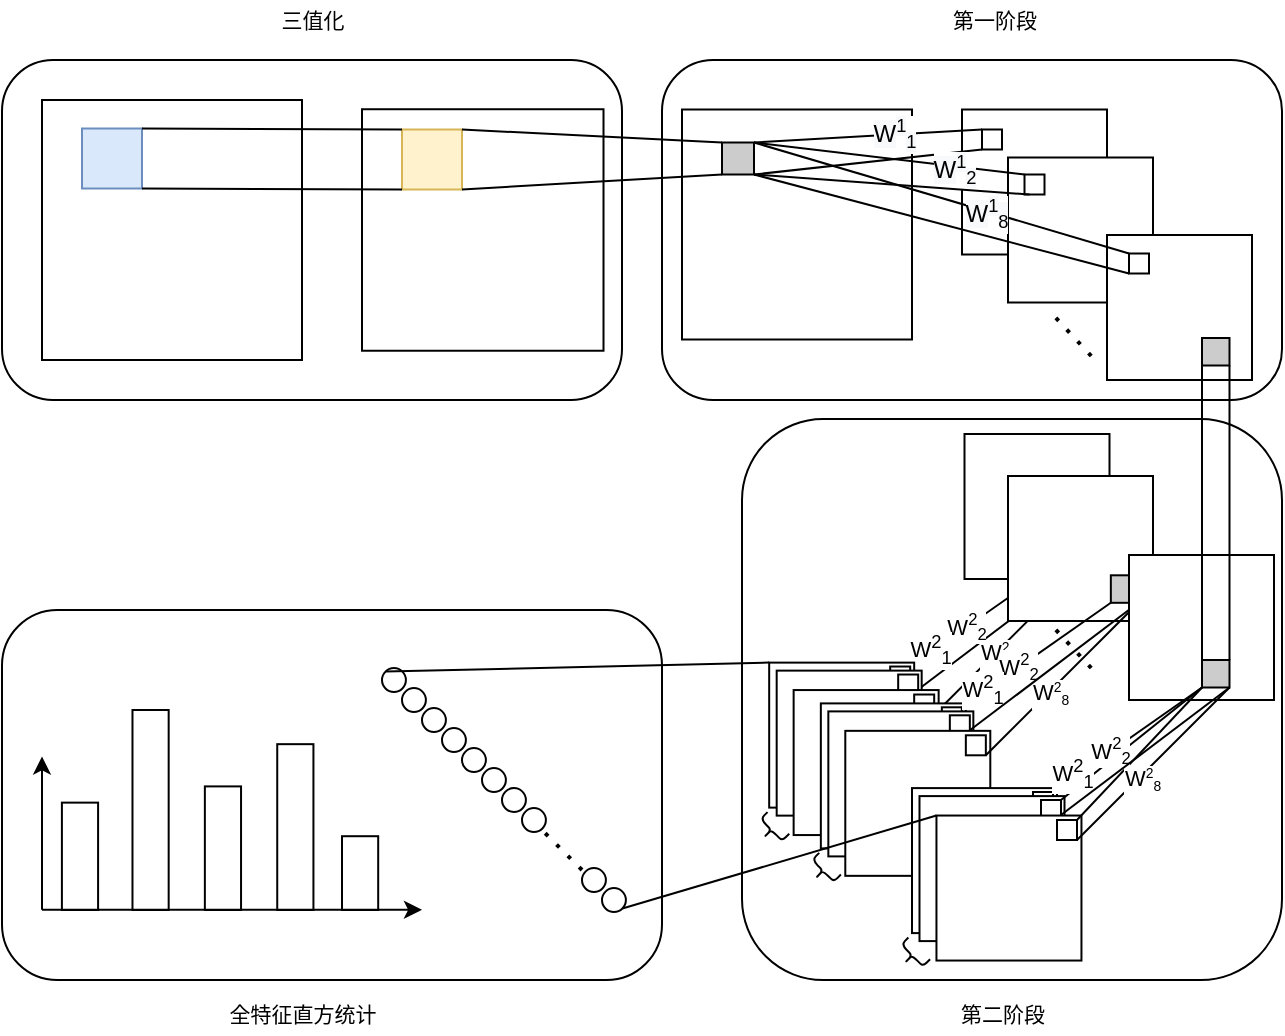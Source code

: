 <mxfile version="14.4.3" type="github">
  <diagram id="DhOB0_4Vei3-ugiGoxcK" name="第 1 页">
    <mxGraphModel dx="2207" dy="548" grid="1" gridSize="10" guides="1" tooltips="1" connect="1" arrows="1" fold="1" page="1" pageScale="1" pageWidth="1169" pageHeight="827" math="0" shadow="0">
      <root>
        <mxCell id="0" />
        <mxCell id="1" parent="0" />
        <mxCell id="cQLUrG2B6Ire7KLlbWOE-560" value="" style="endArrow=none;html=1;exitX=1;exitY=1;exitDx=0;exitDy=0;entryX=1;entryY=1;entryDx=0;entryDy=0;" edge="1" parent="1" source="cQLUrG2B6Ire7KLlbWOE-554" target="cQLUrG2B6Ire7KLlbWOE-559">
          <mxGeometry width="50" height="50" relative="1" as="geometry">
            <mxPoint x="68.59" y="483.76" as="sourcePoint" />
            <mxPoint x="118.59" y="433.76" as="targetPoint" />
          </mxGeometry>
        </mxCell>
        <mxCell id="cQLUrG2B6Ire7KLlbWOE-561" value="W&lt;span style=&quot;font-size: 8.333px&quot;&gt;&lt;sup&gt;2&lt;/sup&gt;&lt;sub&gt;8&lt;/sub&gt;&lt;/span&gt;" style="edgeLabel;html=1;align=center;verticalAlign=middle;resizable=0;points=[];" vertex="1" connectable="0" parent="cQLUrG2B6Ire7KLlbWOE-560">
          <mxGeometry x="0.182" y="1" relative="1" as="geometry">
            <mxPoint as="offset" />
          </mxGeometry>
        </mxCell>
        <mxCell id="cQLUrG2B6Ire7KLlbWOE-565" value="" style="endArrow=none;html=1;entryX=1;entryY=0.75;entryDx=0;entryDy=0;exitX=1;exitY=1;exitDx=0;exitDy=0;" edge="1" parent="1" source="cQLUrG2B6Ire7KLlbWOE-554" target="cQLUrG2B6Ire7KLlbWOE-557">
          <mxGeometry width="50" height="50" relative="1" as="geometry">
            <mxPoint x="308.59" y="447.26" as="sourcePoint" />
            <mxPoint x="246.09" y="527.26" as="targetPoint" />
          </mxGeometry>
        </mxCell>
        <mxCell id="cQLUrG2B6Ire7KLlbWOE-562" value="" style="endArrow=none;html=1;entryX=1;entryY=0;entryDx=0;entryDy=0;exitX=0;exitY=1;exitDx=0;exitDy=0;" edge="1" parent="1" source="cQLUrG2B6Ire7KLlbWOE-554" target="cQLUrG2B6Ire7KLlbWOE-553">
          <mxGeometry width="50" height="50" relative="1" as="geometry">
            <mxPoint x="308.59" y="451.01" as="sourcePoint" />
            <mxPoint x="238.09" y="507.26" as="targetPoint" />
          </mxGeometry>
        </mxCell>
        <mxCell id="cQLUrG2B6Ire7KLlbWOE-563" value="W&lt;font size=&quot;1&quot;&gt;&lt;sup&gt;2&lt;/sup&gt;&lt;sub&gt;2&lt;/sub&gt;&lt;/font&gt;" style="edgeLabel;html=1;align=center;verticalAlign=middle;resizable=0;points=[];" vertex="1" connectable="0" parent="cQLUrG2B6Ire7KLlbWOE-562">
          <mxGeometry x="0.232" y="-1" relative="1" as="geometry">
            <mxPoint as="offset" />
          </mxGeometry>
        </mxCell>
        <mxCell id="cQLUrG2B6Ire7KLlbWOE-564" value="W&lt;sup&gt;2&lt;/sup&gt;&lt;sub&gt;1&lt;/sub&gt;" style="edgeLabel;html=1;align=center;verticalAlign=middle;resizable=0;points=[];" vertex="1" connectable="0" parent="cQLUrG2B6Ire7KLlbWOE-562">
          <mxGeometry x="0.729" y="-1" relative="1" as="geometry">
            <mxPoint y="-1" as="offset" />
          </mxGeometry>
        </mxCell>
        <mxCell id="cQLUrG2B6Ire7KLlbWOE-554" value="" style="whiteSpace=wrap;html=1;aspect=fixed;fillColor=#CCCCCC;" vertex="1" parent="1">
          <mxGeometry x="298.59" y="427.26" width="13.75" height="13.75" as="geometry" />
        </mxCell>
        <mxCell id="cQLUrG2B6Ire7KLlbWOE-361" value="" style="whiteSpace=wrap;html=1;aspect=fixed;" vertex="1" parent="1">
          <mxGeometry x="251.25" y="377" width="72.5" height="72.5" as="geometry" />
        </mxCell>
        <mxCell id="cQLUrG2B6Ire7KLlbWOE-362" value="" style="whiteSpace=wrap;html=1;aspect=fixed;" vertex="1" parent="1">
          <mxGeometry x="273" y="398" width="72.5" height="72.5" as="geometry" />
        </mxCell>
        <mxCell id="cQLUrG2B6Ire7KLlbWOE-552" value="" style="whiteSpace=wrap;html=1;aspect=fixed;" vertex="1" parent="1">
          <mxGeometry x="153.59" y="491.31" width="72.5" height="72.5" as="geometry" />
        </mxCell>
        <mxCell id="cQLUrG2B6Ire7KLlbWOE-553" value="" style="whiteSpace=wrap;html=1;aspect=fixed;" vertex="1" parent="1">
          <mxGeometry x="214.09" y="493.26" width="10" height="10" as="geometry" />
        </mxCell>
        <mxCell id="cQLUrG2B6Ire7KLlbWOE-555" value="" style="whiteSpace=wrap;html=1;aspect=fixed;" vertex="1" parent="1">
          <mxGeometry x="157.34" y="495.31" width="72.5" height="72.5" as="geometry" />
        </mxCell>
        <mxCell id="cQLUrG2B6Ire7KLlbWOE-556" value="" style="shape=curlyBracket;whiteSpace=wrap;html=1;rounded=1;fillColor=none;direction=south;rotation=-135;" vertex="1" parent="1">
          <mxGeometry x="147" y="570" width="15.33" height="10" as="geometry" />
        </mxCell>
        <mxCell id="cQLUrG2B6Ire7KLlbWOE-557" value="" style="whiteSpace=wrap;html=1;aspect=fixed;" vertex="1" parent="1">
          <mxGeometry x="218.09" y="497.26" width="10" height="10" as="geometry" />
        </mxCell>
        <mxCell id="cQLUrG2B6Ire7KLlbWOE-558" value="" style="whiteSpace=wrap;html=1;aspect=fixed;" vertex="1" parent="1">
          <mxGeometry x="165.82" y="505.03" width="72.5" height="72.5" as="geometry" />
        </mxCell>
        <mxCell id="cQLUrG2B6Ire7KLlbWOE-559" value="" style="whiteSpace=wrap;html=1;aspect=fixed;" vertex="1" parent="1">
          <mxGeometry x="226.09" y="507.26" width="10" height="10" as="geometry" />
        </mxCell>
        <mxCell id="cQLUrG2B6Ire7KLlbWOE-538" value="" style="whiteSpace=wrap;html=1;aspect=fixed;" vertex="1" parent="1">
          <mxGeometry x="179.42" y="511.7" width="72.5" height="72.5" as="geometry" />
        </mxCell>
        <mxCell id="cQLUrG2B6Ire7KLlbWOE-539" value="" style="whiteSpace=wrap;html=1;aspect=fixed;" vertex="1" parent="1">
          <mxGeometry x="239.92" y="513.65" width="10" height="10" as="geometry" />
        </mxCell>
        <mxCell id="cQLUrG2B6Ire7KLlbWOE-540" value="" style="whiteSpace=wrap;html=1;aspect=fixed;fillColor=#CCCCCC;" vertex="1" parent="1">
          <mxGeometry x="324.42" y="447.65" width="13.75" height="13.75" as="geometry" />
        </mxCell>
        <mxCell id="cQLUrG2B6Ire7KLlbWOE-541" value="" style="whiteSpace=wrap;html=1;aspect=fixed;" vertex="1" parent="1">
          <mxGeometry x="183.17" y="515.7" width="72.5" height="72.5" as="geometry" />
        </mxCell>
        <mxCell id="cQLUrG2B6Ire7KLlbWOE-542" value="" style="shape=curlyBracket;whiteSpace=wrap;html=1;rounded=1;fillColor=none;direction=south;rotation=-135;" vertex="1" parent="1">
          <mxGeometry x="172.83" y="590.39" width="15.33" height="10" as="geometry" />
        </mxCell>
        <mxCell id="cQLUrG2B6Ire7KLlbWOE-543" value="" style="whiteSpace=wrap;html=1;aspect=fixed;" vertex="1" parent="1">
          <mxGeometry x="243.92" y="517.65" width="10" height="10" as="geometry" />
        </mxCell>
        <mxCell id="cQLUrG2B6Ire7KLlbWOE-544" value="" style="whiteSpace=wrap;html=1;aspect=fixed;" vertex="1" parent="1">
          <mxGeometry x="191.65" y="525.42" width="72.5" height="72.5" as="geometry" />
        </mxCell>
        <mxCell id="cQLUrG2B6Ire7KLlbWOE-545" value="" style="whiteSpace=wrap;html=1;aspect=fixed;" vertex="1" parent="1">
          <mxGeometry x="251.92" y="527.65" width="10" height="10" as="geometry" />
        </mxCell>
        <mxCell id="cQLUrG2B6Ire7KLlbWOE-546" value="" style="endArrow=none;html=1;exitX=1;exitY=1;exitDx=0;exitDy=0;entryX=1;entryY=1;entryDx=0;entryDy=0;" edge="1" parent="1" source="cQLUrG2B6Ire7KLlbWOE-540" target="cQLUrG2B6Ire7KLlbWOE-545">
          <mxGeometry width="50" height="50" relative="1" as="geometry">
            <mxPoint x="94.42" y="504.15" as="sourcePoint" />
            <mxPoint x="144.42" y="454.15" as="targetPoint" />
          </mxGeometry>
        </mxCell>
        <mxCell id="cQLUrG2B6Ire7KLlbWOE-547" value="W&lt;span style=&quot;font-size: 8.333px&quot;&gt;&lt;sup&gt;2&lt;/sup&gt;&lt;sub&gt;8&lt;/sub&gt;&lt;/span&gt;" style="edgeLabel;html=1;align=center;verticalAlign=middle;resizable=0;points=[];" vertex="1" connectable="0" parent="cQLUrG2B6Ire7KLlbWOE-546">
          <mxGeometry x="0.182" y="1" relative="1" as="geometry">
            <mxPoint as="offset" />
          </mxGeometry>
        </mxCell>
        <mxCell id="cQLUrG2B6Ire7KLlbWOE-548" value="" style="endArrow=none;html=1;entryX=1;entryY=0;entryDx=0;entryDy=0;exitX=0;exitY=1;exitDx=0;exitDy=0;" edge="1" parent="1" source="cQLUrG2B6Ire7KLlbWOE-540" target="cQLUrG2B6Ire7KLlbWOE-539">
          <mxGeometry width="50" height="50" relative="1" as="geometry">
            <mxPoint x="334.42" y="471.4" as="sourcePoint" />
            <mxPoint x="263.92" y="527.65" as="targetPoint" />
          </mxGeometry>
        </mxCell>
        <mxCell id="cQLUrG2B6Ire7KLlbWOE-549" value="W&lt;font size=&quot;1&quot;&gt;&lt;sup&gt;2&lt;/sup&gt;&lt;sub&gt;2&lt;/sub&gt;&lt;/font&gt;" style="edgeLabel;html=1;align=center;verticalAlign=middle;resizable=0;points=[];" vertex="1" connectable="0" parent="cQLUrG2B6Ire7KLlbWOE-548">
          <mxGeometry x="0.232" y="-1" relative="1" as="geometry">
            <mxPoint as="offset" />
          </mxGeometry>
        </mxCell>
        <mxCell id="cQLUrG2B6Ire7KLlbWOE-550" value="W&lt;sup&gt;2&lt;/sup&gt;&lt;sub&gt;1&lt;/sub&gt;" style="edgeLabel;html=1;align=center;verticalAlign=middle;resizable=0;points=[];" vertex="1" connectable="0" parent="cQLUrG2B6Ire7KLlbWOE-548">
          <mxGeometry x="0.729" y="-1" relative="1" as="geometry">
            <mxPoint y="-1" as="offset" />
          </mxGeometry>
        </mxCell>
        <mxCell id="cQLUrG2B6Ire7KLlbWOE-551" value="" style="endArrow=none;html=1;entryX=1;entryY=0.75;entryDx=0;entryDy=0;exitX=1;exitY=1;exitDx=0;exitDy=0;" edge="1" parent="1" source="cQLUrG2B6Ire7KLlbWOE-540" target="cQLUrG2B6Ire7KLlbWOE-543">
          <mxGeometry width="50" height="50" relative="1" as="geometry">
            <mxPoint x="334.42" y="467.65" as="sourcePoint" />
            <mxPoint x="271.92" y="547.65" as="targetPoint" />
          </mxGeometry>
        </mxCell>
        <mxCell id="cQLUrG2B6Ire7KLlbWOE-363" value="" style="whiteSpace=wrap;html=1;aspect=fixed;" vertex="1" parent="1">
          <mxGeometry x="333.5" y="437.5" width="72.5" height="72.5" as="geometry" />
        </mxCell>
        <mxCell id="cQLUrG2B6Ire7KLlbWOE-444" value="" style="whiteSpace=wrap;html=1;aspect=fixed;" vertex="1" parent="1">
          <mxGeometry x="225" y="554.05" width="72.5" height="72.5" as="geometry" />
        </mxCell>
        <mxCell id="cQLUrG2B6Ire7KLlbWOE-529" value="" style="whiteSpace=wrap;html=1;aspect=fixed;" vertex="1" parent="1">
          <mxGeometry x="285.5" y="556" width="10" height="10" as="geometry" />
        </mxCell>
        <mxCell id="cQLUrG2B6Ire7KLlbWOE-387" value="" style="rounded=1;whiteSpace=wrap;html=1;fillColor=none;" vertex="1" parent="1">
          <mxGeometry x="100" y="190" width="310" height="170" as="geometry" />
        </mxCell>
        <mxCell id="cQLUrG2B6Ire7KLlbWOE-301" value="" style="whiteSpace=wrap;html=1;aspect=fixed;" vertex="1" parent="1">
          <mxGeometry x="-50" y="214.62" width="120.75" height="120.75" as="geometry" />
        </mxCell>
        <mxCell id="cQLUrG2B6Ire7KLlbWOE-302" value="" style="whiteSpace=wrap;html=1;aspect=fixed;" vertex="1" parent="1">
          <mxGeometry x="110" y="214.75" width="115" height="115" as="geometry" />
        </mxCell>
        <mxCell id="cQLUrG2B6Ire7KLlbWOE-303" value="" style="whiteSpace=wrap;html=1;aspect=fixed;" vertex="1" parent="1">
          <mxGeometry x="250" y="214.75" width="72.5" height="72.5" as="geometry" />
        </mxCell>
        <mxCell id="cQLUrG2B6Ire7KLlbWOE-304" value="" style="whiteSpace=wrap;html=1;aspect=fixed;" vertex="1" parent="1">
          <mxGeometry x="273" y="238.75" width="72.5" height="72.5" as="geometry" />
        </mxCell>
        <mxCell id="cQLUrG2B6Ire7KLlbWOE-306" value="" style="whiteSpace=wrap;html=1;aspect=fixed;" vertex="1" parent="1">
          <mxGeometry x="322.5" y="277.5" width="72.5" height="72.5" as="geometry" />
        </mxCell>
        <mxCell id="cQLUrG2B6Ire7KLlbWOE-312" value="" style="whiteSpace=wrap;html=1;aspect=fixed;fillColor=#fff2cc;strokeColor=#d6b656;" vertex="1" parent="1">
          <mxGeometry x="-30" y="224.75" width="30" height="30" as="geometry" />
        </mxCell>
        <mxCell id="cQLUrG2B6Ire7KLlbWOE-314" value="" style="whiteSpace=wrap;html=1;aspect=fixed;fillColor=#CCCCCC;" vertex="1" parent="1">
          <mxGeometry x="130" y="231.25" width="16" height="16" as="geometry" />
        </mxCell>
        <mxCell id="cQLUrG2B6Ire7KLlbWOE-315" value="" style="whiteSpace=wrap;html=1;aspect=fixed;" vertex="1" parent="1">
          <mxGeometry x="260" y="224.75" width="10" height="10" as="geometry" />
        </mxCell>
        <mxCell id="cQLUrG2B6Ire7KLlbWOE-317" value="" style="whiteSpace=wrap;html=1;aspect=fixed;" vertex="1" parent="1">
          <mxGeometry x="281.25" y="247.25" width="10" height="10" as="geometry" />
        </mxCell>
        <mxCell id="cQLUrG2B6Ire7KLlbWOE-318" value="" style="whiteSpace=wrap;html=1;aspect=fixed;" vertex="1" parent="1">
          <mxGeometry x="333.5" y="286.75" width="10" height="10" as="geometry" />
        </mxCell>
        <mxCell id="cQLUrG2B6Ire7KLlbWOE-322" value="" style="endArrow=none;html=1;exitX=1;exitY=0;exitDx=0;exitDy=0;entryX=0;entryY=0;entryDx=0;entryDy=0;" edge="1" parent="1" source="cQLUrG2B6Ire7KLlbWOE-312" target="cQLUrG2B6Ire7KLlbWOE-314">
          <mxGeometry width="50" height="50" relative="1" as="geometry">
            <mxPoint x="10" y="300.75" as="sourcePoint" />
            <mxPoint x="60" y="250.75" as="targetPoint" />
          </mxGeometry>
        </mxCell>
        <mxCell id="cQLUrG2B6Ire7KLlbWOE-323" value="" style="endArrow=none;html=1;exitX=1;exitY=1;exitDx=0;exitDy=0;entryX=0;entryY=1;entryDx=0;entryDy=0;" edge="1" parent="1" source="cQLUrG2B6Ire7KLlbWOE-312" target="cQLUrG2B6Ire7KLlbWOE-314">
          <mxGeometry width="50" height="50" relative="1" as="geometry">
            <mxPoint y="267.25" as="sourcePoint" />
            <mxPoint x="130" y="274.75" as="targetPoint" />
          </mxGeometry>
        </mxCell>
        <mxCell id="cQLUrG2B6Ire7KLlbWOE-325" value="" style="endArrow=none;html=1;exitX=1;exitY=0;exitDx=0;exitDy=0;entryX=0;entryY=0;entryDx=0;entryDy=0;" edge="1" parent="1" source="cQLUrG2B6Ire7KLlbWOE-314" target="cQLUrG2B6Ire7KLlbWOE-315">
          <mxGeometry width="50" height="50" relative="1" as="geometry">
            <mxPoint x="280" y="230.75" as="sourcePoint" />
            <mxPoint x="330" y="180.75" as="targetPoint" />
          </mxGeometry>
        </mxCell>
        <mxCell id="cQLUrG2B6Ire7KLlbWOE-333" value="&lt;span style=&quot;font-size: 12px ; background-color: rgb(248 , 249 , 250)&quot;&gt;W&lt;/span&gt;&lt;sup style=&quot;background-color: rgb(248 , 249 , 250)&quot;&gt;1&lt;/sup&gt;&lt;sub style=&quot;background-color: rgb(248 , 249 , 250)&quot;&gt;1&lt;/sub&gt;" style="edgeLabel;html=1;align=center;verticalAlign=middle;resizable=0;points=[];" vertex="1" connectable="0" parent="cQLUrG2B6Ire7KLlbWOE-325">
          <mxGeometry x="0.228" y="1" relative="1" as="geometry">
            <mxPoint as="offset" />
          </mxGeometry>
        </mxCell>
        <mxCell id="cQLUrG2B6Ire7KLlbWOE-326" value="" style="endArrow=none;html=1;exitX=1;exitY=1;exitDx=0;exitDy=0;" edge="1" parent="1" source="cQLUrG2B6Ire7KLlbWOE-314">
          <mxGeometry width="50" height="50" relative="1" as="geometry">
            <mxPoint x="136" y="274.75" as="sourcePoint" />
            <mxPoint x="260" y="234.75" as="targetPoint" />
          </mxGeometry>
        </mxCell>
        <mxCell id="cQLUrG2B6Ire7KLlbWOE-327" value="" style="endArrow=none;html=1;exitX=1;exitY=0;exitDx=0;exitDy=0;entryX=0;entryY=0;entryDx=0;entryDy=0;" edge="1" parent="1" source="cQLUrG2B6Ire7KLlbWOE-314" target="cQLUrG2B6Ire7KLlbWOE-317">
          <mxGeometry width="50" height="50" relative="1" as="geometry">
            <mxPoint x="210" y="310.75" as="sourcePoint" />
            <mxPoint x="260" y="260.75" as="targetPoint" />
          </mxGeometry>
        </mxCell>
        <mxCell id="cQLUrG2B6Ire7KLlbWOE-334" value="&lt;span style=&quot;font-size: 12px ; background-color: rgb(248 , 249 , 250)&quot;&gt;W&lt;/span&gt;&lt;sup style=&quot;background-color: rgb(248 , 249 , 250)&quot;&gt;1&lt;/sup&gt;&lt;sub style=&quot;background-color: rgb(248 , 249 , 250)&quot;&gt;2&lt;/sub&gt;" style="edgeLabel;html=1;align=center;verticalAlign=middle;resizable=0;points=[];" vertex="1" connectable="0" parent="cQLUrG2B6Ire7KLlbWOE-327">
          <mxGeometry x="0.474" y="-2" relative="1" as="geometry">
            <mxPoint as="offset" />
          </mxGeometry>
        </mxCell>
        <mxCell id="cQLUrG2B6Ire7KLlbWOE-328" value="" style="endArrow=none;html=1;exitX=1;exitY=1;exitDx=0;exitDy=0;entryX=0.25;entryY=1;entryDx=0;entryDy=0;" edge="1" parent="1" source="cQLUrG2B6Ire7KLlbWOE-314" target="cQLUrG2B6Ire7KLlbWOE-317">
          <mxGeometry width="50" height="50" relative="1" as="geometry">
            <mxPoint x="210" y="310.75" as="sourcePoint" />
            <mxPoint x="260" y="260.75" as="targetPoint" />
          </mxGeometry>
        </mxCell>
        <mxCell id="cQLUrG2B6Ire7KLlbWOE-329" value="" style="endArrow=none;html=1;exitX=1;exitY=0;exitDx=0;exitDy=0;entryX=0;entryY=0;entryDx=0;entryDy=0;" edge="1" parent="1" source="cQLUrG2B6Ire7KLlbWOE-314" target="cQLUrG2B6Ire7KLlbWOE-318">
          <mxGeometry width="50" height="50" relative="1" as="geometry">
            <mxPoint x="210" y="310.75" as="sourcePoint" />
            <mxPoint x="260" y="260.75" as="targetPoint" />
          </mxGeometry>
        </mxCell>
        <mxCell id="cQLUrG2B6Ire7KLlbWOE-335" value="&lt;span style=&quot;font-size: 12px ; background-color: rgb(248 , 249 , 250)&quot;&gt;W&lt;/span&gt;&lt;sup style=&quot;background-color: rgb(248 , 249 , 250)&quot;&gt;1&lt;/sup&gt;&lt;span style=&quot;background-color: rgb(248 , 249 , 250)&quot;&gt;&lt;sub&gt;8&lt;/sub&gt;&lt;/span&gt;" style="edgeLabel;html=1;align=center;verticalAlign=middle;resizable=0;points=[];" vertex="1" connectable="0" parent="cQLUrG2B6Ire7KLlbWOE-329">
          <mxGeometry x="0.231" y="-1" relative="1" as="geometry">
            <mxPoint as="offset" />
          </mxGeometry>
        </mxCell>
        <mxCell id="cQLUrG2B6Ire7KLlbWOE-331" value="" style="endArrow=none;html=1;exitX=1;exitY=1;exitDx=0;exitDy=0;entryX=0;entryY=1;entryDx=0;entryDy=0;" edge="1" parent="1" source="cQLUrG2B6Ire7KLlbWOE-314" target="cQLUrG2B6Ire7KLlbWOE-318">
          <mxGeometry width="50" height="50" relative="1" as="geometry">
            <mxPoint x="180" y="300.75" as="sourcePoint" />
            <mxPoint x="230" y="250.75" as="targetPoint" />
          </mxGeometry>
        </mxCell>
        <mxCell id="cQLUrG2B6Ire7KLlbWOE-336" value="" style="endArrow=none;dashed=1;html=1;dashPattern=1 3;strokeWidth=2;" edge="1" parent="1">
          <mxGeometry width="50" height="50" relative="1" as="geometry">
            <mxPoint x="314.62" y="338" as="sourcePoint" />
            <mxPoint x="295.87" y="317.75" as="targetPoint" />
          </mxGeometry>
        </mxCell>
        <mxCell id="cQLUrG2B6Ire7KLlbWOE-339" value="" style="whiteSpace=wrap;html=1;aspect=fixed;" vertex="1" parent="1">
          <mxGeometry x="-210" y="210" width="130" height="130" as="geometry" />
        </mxCell>
        <mxCell id="cQLUrG2B6Ire7KLlbWOE-340" value="" style="whiteSpace=wrap;html=1;aspect=fixed;fillColor=#dae8fc;strokeColor=#6c8ebf;" vertex="1" parent="1">
          <mxGeometry x="-190" y="224.25" width="30" height="30" as="geometry" />
        </mxCell>
        <mxCell id="cQLUrG2B6Ire7KLlbWOE-341" value="" style="endArrow=none;html=1;exitX=1;exitY=0;exitDx=0;exitDy=0;entryX=0;entryY=0;entryDx=0;entryDy=0;" edge="1" parent="1" source="cQLUrG2B6Ire7KLlbWOE-340" target="cQLUrG2B6Ire7KLlbWOE-312">
          <mxGeometry width="50" height="50" relative="1" as="geometry">
            <mxPoint x="120" y="330.75" as="sourcePoint" />
            <mxPoint x="170" y="280.75" as="targetPoint" />
          </mxGeometry>
        </mxCell>
        <mxCell id="cQLUrG2B6Ire7KLlbWOE-342" value="" style="endArrow=none;html=1;exitX=1;exitY=1;exitDx=0;exitDy=0;entryX=0;entryY=1;entryDx=0;entryDy=0;" edge="1" parent="1" source="cQLUrG2B6Ire7KLlbWOE-340" target="cQLUrG2B6Ire7KLlbWOE-312">
          <mxGeometry width="50" height="50" relative="1" as="geometry">
            <mxPoint x="120" y="330.75" as="sourcePoint" />
            <mxPoint x="170" y="280.75" as="targetPoint" />
          </mxGeometry>
        </mxCell>
        <mxCell id="cQLUrG2B6Ire7KLlbWOE-364" value="" style="endArrow=none;dashed=1;html=1;dashPattern=1 3;strokeWidth=2;" edge="1" parent="1">
          <mxGeometry width="50" height="50" relative="1" as="geometry">
            <mxPoint x="314.62" y="494" as="sourcePoint" />
            <mxPoint x="295.87" y="473.75" as="targetPoint" />
          </mxGeometry>
        </mxCell>
        <mxCell id="cQLUrG2B6Ire7KLlbWOE-366" value="" style="whiteSpace=wrap;html=1;aspect=fixed;fillColor=#CCCCCC;" vertex="1" parent="1">
          <mxGeometry x="370" y="329" width="13.75" height="13.75" as="geometry" />
        </mxCell>
        <mxCell id="cQLUrG2B6Ire7KLlbWOE-369" value="" style="endArrow=none;html=1;entryX=1;entryY=1;entryDx=0;entryDy=0;exitX=1;exitY=0;exitDx=0;exitDy=0;" edge="1" parent="1" source="cQLUrG2B6Ire7KLlbWOE-346" target="cQLUrG2B6Ire7KLlbWOE-366">
          <mxGeometry width="50" height="50" relative="1" as="geometry">
            <mxPoint x="390" y="490" as="sourcePoint" />
            <mxPoint x="380" y="380" as="targetPoint" />
          </mxGeometry>
        </mxCell>
        <mxCell id="cQLUrG2B6Ire7KLlbWOE-370" value="" style="endArrow=none;html=1;entryX=0;entryY=1;entryDx=0;entryDy=0;exitX=0;exitY=0;exitDx=0;exitDy=0;" edge="1" parent="1" source="cQLUrG2B6Ire7KLlbWOE-346" target="cQLUrG2B6Ire7KLlbWOE-366">
          <mxGeometry width="50" height="50" relative="1" as="geometry">
            <mxPoint x="370" y="480" as="sourcePoint" />
            <mxPoint x="370" y="353.75" as="targetPoint" />
          </mxGeometry>
        </mxCell>
        <mxCell id="cQLUrG2B6Ire7KLlbWOE-346" value="" style="whiteSpace=wrap;html=1;aspect=fixed;fillColor=#CCCCCC;" vertex="1" parent="1">
          <mxGeometry x="370" y="490" width="13.75" height="13.75" as="geometry" />
        </mxCell>
        <mxCell id="cQLUrG2B6Ire7KLlbWOE-386" value="" style="rounded=1;whiteSpace=wrap;html=1;fillColor=none;" vertex="1" parent="1">
          <mxGeometry x="-230" y="190" width="310" height="170" as="geometry" />
        </mxCell>
        <mxCell id="cQLUrG2B6Ire7KLlbWOE-437" value="" style="whiteSpace=wrap;html=1;aspect=fixed;" vertex="1" parent="1">
          <mxGeometry x="228.75" y="558.05" width="72.5" height="72.5" as="geometry" />
        </mxCell>
        <mxCell id="cQLUrG2B6Ire7KLlbWOE-443" value="" style="shape=curlyBracket;whiteSpace=wrap;html=1;rounded=1;fillColor=none;direction=south;rotation=-135;" vertex="1" parent="1">
          <mxGeometry x="217.41" y="632.74" width="15.33" height="10" as="geometry" />
        </mxCell>
        <mxCell id="cQLUrG2B6Ire7KLlbWOE-445" value="" style="whiteSpace=wrap;html=1;aspect=fixed;" vertex="1" parent="1">
          <mxGeometry x="289.5" y="560" width="10" height="10" as="geometry" />
        </mxCell>
        <mxCell id="cQLUrG2B6Ire7KLlbWOE-526" value="" style="whiteSpace=wrap;html=1;aspect=fixed;" vertex="1" parent="1">
          <mxGeometry x="237.23" y="567.77" width="72.5" height="72.5" as="geometry" />
        </mxCell>
        <mxCell id="cQLUrG2B6Ire7KLlbWOE-349" value="" style="whiteSpace=wrap;html=1;aspect=fixed;" vertex="1" parent="1">
          <mxGeometry x="297.5" y="570" width="10" height="10" as="geometry" />
        </mxCell>
        <mxCell id="cQLUrG2B6Ire7KLlbWOE-355" value="" style="endArrow=none;html=1;entryX=1;entryY=0;entryDx=0;entryDy=0;exitX=0;exitY=1;exitDx=0;exitDy=0;" edge="1" parent="1" source="cQLUrG2B6Ire7KLlbWOE-346" target="cQLUrG2B6Ire7KLlbWOE-349">
          <mxGeometry width="50" height="50" relative="1" as="geometry">
            <mxPoint x="370" y="500" as="sourcePoint" />
            <mxPoint x="260" y="538" as="targetPoint" />
          </mxGeometry>
        </mxCell>
        <mxCell id="cQLUrG2B6Ire7KLlbWOE-358" value="" style="endArrow=none;html=1;exitX=1;exitY=1;exitDx=0;exitDy=0;entryX=1;entryY=1;entryDx=0;entryDy=0;" edge="1" parent="1" source="cQLUrG2B6Ire7KLlbWOE-346" target="cQLUrG2B6Ire7KLlbWOE-349">
          <mxGeometry width="50" height="50" relative="1" as="geometry">
            <mxPoint x="140" y="546.5" as="sourcePoint" />
            <mxPoint x="190" y="496.5" as="targetPoint" />
          </mxGeometry>
        </mxCell>
        <mxCell id="cQLUrG2B6Ire7KLlbWOE-535" value="W&lt;span style=&quot;font-size: 8.333px&quot;&gt;&lt;sup&gt;2&lt;/sup&gt;&lt;sub&gt;8&lt;/sub&gt;&lt;/span&gt;" style="edgeLabel;html=1;align=center;verticalAlign=middle;resizable=0;points=[];" vertex="1" connectable="0" parent="cQLUrG2B6Ire7KLlbWOE-358">
          <mxGeometry x="0.182" y="1" relative="1" as="geometry">
            <mxPoint as="offset" />
          </mxGeometry>
        </mxCell>
        <mxCell id="cQLUrG2B6Ire7KLlbWOE-532" value="" style="endArrow=none;html=1;entryX=1;entryY=0;entryDx=0;entryDy=0;exitX=0;exitY=1;exitDx=0;exitDy=0;" edge="1" parent="1" source="cQLUrG2B6Ire7KLlbWOE-346" target="cQLUrG2B6Ire7KLlbWOE-445">
          <mxGeometry width="50" height="50" relative="1" as="geometry">
            <mxPoint x="380" y="513.75" as="sourcePoint" />
            <mxPoint x="317.5" y="580" as="targetPoint" />
          </mxGeometry>
        </mxCell>
        <mxCell id="cQLUrG2B6Ire7KLlbWOE-533" value="" style="endArrow=none;html=1;entryX=1;entryY=0;entryDx=0;entryDy=0;exitX=0;exitY=1;exitDx=0;exitDy=0;" edge="1" parent="1" source="cQLUrG2B6Ire7KLlbWOE-346" target="cQLUrG2B6Ire7KLlbWOE-529">
          <mxGeometry width="50" height="50" relative="1" as="geometry">
            <mxPoint x="380" y="513.75" as="sourcePoint" />
            <mxPoint x="309.5" y="570" as="targetPoint" />
          </mxGeometry>
        </mxCell>
        <mxCell id="cQLUrG2B6Ire7KLlbWOE-536" value="W&lt;font size=&quot;1&quot;&gt;&lt;sup&gt;2&lt;/sup&gt;&lt;sub&gt;2&lt;/sub&gt;&lt;/font&gt;" style="edgeLabel;html=1;align=center;verticalAlign=middle;resizable=0;points=[];" vertex="1" connectable="0" parent="cQLUrG2B6Ire7KLlbWOE-533">
          <mxGeometry x="0.232" y="-1" relative="1" as="geometry">
            <mxPoint as="offset" />
          </mxGeometry>
        </mxCell>
        <mxCell id="cQLUrG2B6Ire7KLlbWOE-537" value="W&lt;sup&gt;2&lt;/sup&gt;&lt;sub&gt;1&lt;/sub&gt;" style="edgeLabel;html=1;align=center;verticalAlign=middle;resizable=0;points=[];" vertex="1" connectable="0" parent="cQLUrG2B6Ire7KLlbWOE-533">
          <mxGeometry x="0.729" y="-1" relative="1" as="geometry">
            <mxPoint y="-1" as="offset" />
          </mxGeometry>
        </mxCell>
        <mxCell id="cQLUrG2B6Ire7KLlbWOE-534" value="" style="endArrow=none;html=1;entryX=1;entryY=0.75;entryDx=0;entryDy=0;exitX=1;exitY=1;exitDx=0;exitDy=0;" edge="1" parent="1" source="cQLUrG2B6Ire7KLlbWOE-346" target="cQLUrG2B6Ire7KLlbWOE-445">
          <mxGeometry width="50" height="50" relative="1" as="geometry">
            <mxPoint x="380" y="510" as="sourcePoint" />
            <mxPoint x="317.5" y="590" as="targetPoint" />
          </mxGeometry>
        </mxCell>
        <mxCell id="cQLUrG2B6Ire7KLlbWOE-566" value="" style="group" vertex="1" connectable="0" parent="1">
          <mxGeometry x="-40" y="494.05" width="121.95" height="121.95" as="geometry" />
        </mxCell>
        <mxCell id="cQLUrG2B6Ire7KLlbWOE-501" value="" style="ellipse;whiteSpace=wrap;html=1;aspect=fixed;fillColor=none;" vertex="1" parent="cQLUrG2B6Ire7KLlbWOE-566">
          <mxGeometry width="11.95" height="11.95" as="geometry" />
        </mxCell>
        <mxCell id="cQLUrG2B6Ire7KLlbWOE-511" value="" style="ellipse;whiteSpace=wrap;html=1;aspect=fixed;fillColor=none;" vertex="1" parent="cQLUrG2B6Ire7KLlbWOE-566">
          <mxGeometry x="10" y="10" width="11.95" height="11.95" as="geometry" />
        </mxCell>
        <mxCell id="cQLUrG2B6Ire7KLlbWOE-512" value="" style="ellipse;whiteSpace=wrap;html=1;aspect=fixed;fillColor=none;" vertex="1" parent="cQLUrG2B6Ire7KLlbWOE-566">
          <mxGeometry x="20" y="20" width="11.95" height="11.95" as="geometry" />
        </mxCell>
        <mxCell id="cQLUrG2B6Ire7KLlbWOE-513" value="" style="ellipse;whiteSpace=wrap;html=1;aspect=fixed;fillColor=none;" vertex="1" parent="cQLUrG2B6Ire7KLlbWOE-566">
          <mxGeometry x="30" y="30.0" width="11.95" height="11.95" as="geometry" />
        </mxCell>
        <mxCell id="cQLUrG2B6Ire7KLlbWOE-514" value="" style="ellipse;whiteSpace=wrap;html=1;aspect=fixed;fillColor=none;" vertex="1" parent="cQLUrG2B6Ire7KLlbWOE-566">
          <mxGeometry x="40" y="40.0" width="11.95" height="11.95" as="geometry" />
        </mxCell>
        <mxCell id="cQLUrG2B6Ire7KLlbWOE-515" value="" style="ellipse;whiteSpace=wrap;html=1;aspect=fixed;fillColor=none;" vertex="1" parent="cQLUrG2B6Ire7KLlbWOE-566">
          <mxGeometry x="50" y="50.0" width="11.95" height="11.95" as="geometry" />
        </mxCell>
        <mxCell id="cQLUrG2B6Ire7KLlbWOE-516" value="" style="ellipse;whiteSpace=wrap;html=1;aspect=fixed;fillColor=none;" vertex="1" parent="cQLUrG2B6Ire7KLlbWOE-566">
          <mxGeometry x="60" y="60.0" width="11.95" height="11.95" as="geometry" />
        </mxCell>
        <mxCell id="cQLUrG2B6Ire7KLlbWOE-517" value="" style="ellipse;whiteSpace=wrap;html=1;aspect=fixed;fillColor=none;" vertex="1" parent="cQLUrG2B6Ire7KLlbWOE-566">
          <mxGeometry x="70" y="70.0" width="11.95" height="11.95" as="geometry" />
        </mxCell>
        <mxCell id="cQLUrG2B6Ire7KLlbWOE-520" value="" style="ellipse;whiteSpace=wrap;html=1;aspect=fixed;fillColor=none;" vertex="1" parent="cQLUrG2B6Ire7KLlbWOE-566">
          <mxGeometry x="100" y="100.0" width="11.95" height="11.95" as="geometry" />
        </mxCell>
        <mxCell id="cQLUrG2B6Ire7KLlbWOE-521" value="" style="ellipse;whiteSpace=wrap;html=1;aspect=fixed;fillColor=none;" vertex="1" parent="cQLUrG2B6Ire7KLlbWOE-566">
          <mxGeometry x="110" y="110.0" width="11.95" height="11.95" as="geometry" />
        </mxCell>
        <mxCell id="cQLUrG2B6Ire7KLlbWOE-522" value="" style="endArrow=none;dashed=1;html=1;dashPattern=1 3;strokeWidth=2;" edge="1" parent="cQLUrG2B6Ire7KLlbWOE-566">
          <mxGeometry width="50" height="50" relative="1" as="geometry">
            <mxPoint x="100" y="100.95" as="sourcePoint" />
            <mxPoint x="80" y="80.95" as="targetPoint" />
          </mxGeometry>
        </mxCell>
        <mxCell id="cQLUrG2B6Ire7KLlbWOE-568" value="" style="endArrow=none;html=1;entryX=0;entryY=0;entryDx=0;entryDy=0;exitX=0;exitY=0;exitDx=0;exitDy=0;" edge="1" parent="1" source="cQLUrG2B6Ire7KLlbWOE-501" target="cQLUrG2B6Ire7KLlbWOE-552">
          <mxGeometry width="50" height="50" relative="1" as="geometry">
            <mxPoint x="30" y="490" as="sourcePoint" />
            <mxPoint x="80" y="440" as="targetPoint" />
          </mxGeometry>
        </mxCell>
        <mxCell id="cQLUrG2B6Ire7KLlbWOE-569" value="" style="endArrow=none;html=1;entryX=0;entryY=0;entryDx=0;entryDy=0;exitX=1;exitY=1;exitDx=0;exitDy=0;" edge="1" parent="1" source="cQLUrG2B6Ire7KLlbWOE-521" target="cQLUrG2B6Ire7KLlbWOE-526">
          <mxGeometry width="50" height="50" relative="1" as="geometry">
            <mxPoint x="30" y="490" as="sourcePoint" />
            <mxPoint x="80" y="440" as="targetPoint" />
          </mxGeometry>
        </mxCell>
        <mxCell id="cQLUrG2B6Ire7KLlbWOE-582" value="" style="group" vertex="1" connectable="0" parent="1">
          <mxGeometry x="-210" y="515" width="310" height="135" as="geometry" />
        </mxCell>
        <mxCell id="cQLUrG2B6Ire7KLlbWOE-573" value="" style="rounded=0;whiteSpace=wrap;html=1;fillColor=none;" vertex="1" parent="cQLUrG2B6Ire7KLlbWOE-582">
          <mxGeometry x="9.952" y="46.315" width="18.095" height="53.685" as="geometry" />
        </mxCell>
        <mxCell id="cQLUrG2B6Ire7KLlbWOE-574" value="" style="rounded=0;whiteSpace=wrap;html=1;fillColor=none;" vertex="1" parent="cQLUrG2B6Ire7KLlbWOE-582">
          <mxGeometry x="45.238" width="18.095" height="100" as="geometry" />
        </mxCell>
        <mxCell id="cQLUrG2B6Ire7KLlbWOE-575" value="" style="rounded=0;whiteSpace=wrap;html=1;fillColor=none;" vertex="1" parent="cQLUrG2B6Ire7KLlbWOE-582">
          <mxGeometry x="81.429" y="38.201" width="18.095" height="61.799" as="geometry" />
        </mxCell>
        <mxCell id="cQLUrG2B6Ire7KLlbWOE-576" value="" style="rounded=0;whiteSpace=wrap;html=1;fillColor=none;" vertex="1" parent="cQLUrG2B6Ire7KLlbWOE-582">
          <mxGeometry x="117.619" y="17.087" width="18.095" height="82.913" as="geometry" />
        </mxCell>
        <mxCell id="cQLUrG2B6Ire7KLlbWOE-577" value="" style="rounded=0;whiteSpace=wrap;html=1;fillColor=none;" vertex="1" parent="cQLUrG2B6Ire7KLlbWOE-582">
          <mxGeometry x="149.998" y="63.103" width="18.095" height="36.897" as="geometry" />
        </mxCell>
        <mxCell id="cQLUrG2B6Ire7KLlbWOE-578" value="" style="endArrow=classic;html=1;" edge="1" parent="cQLUrG2B6Ire7KLlbWOE-582">
          <mxGeometry width="50" height="50" relative="1" as="geometry">
            <mxPoint y="99.916" as="sourcePoint" />
            <mxPoint x="190" y="99.916" as="targetPoint" />
          </mxGeometry>
        </mxCell>
        <mxCell id="cQLUrG2B6Ire7KLlbWOE-579" value="" style="endArrow=classic;html=1;" edge="1" parent="cQLUrG2B6Ire7KLlbWOE-582">
          <mxGeometry width="50" height="50" relative="1" as="geometry">
            <mxPoint y="99.916" as="sourcePoint" />
            <mxPoint y="23.223" as="targetPoint" />
          </mxGeometry>
        </mxCell>
        <mxCell id="cQLUrG2B6Ire7KLlbWOE-586" value="" style="rounded=1;whiteSpace=wrap;html=1;fillColor=none;" vertex="1" parent="cQLUrG2B6Ire7KLlbWOE-582">
          <mxGeometry x="-20" y="-50" width="330" height="185" as="geometry" />
        </mxCell>
        <mxCell id="cQLUrG2B6Ire7KLlbWOE-584" value="" style="rounded=1;whiteSpace=wrap;html=1;fillColor=none;" vertex="1" parent="1">
          <mxGeometry x="140" y="369.52" width="270" height="280.48" as="geometry" />
        </mxCell>
        <mxCell id="cQLUrG2B6Ire7KLlbWOE-587" value="三值化" style="text;html=1;align=center;verticalAlign=middle;resizable=0;points=[];autosize=1;fontSize=10.5;" vertex="1" parent="1">
          <mxGeometry x="-100" y="160" width="50" height="20" as="geometry" />
        </mxCell>
        <mxCell id="cQLUrG2B6Ire7KLlbWOE-588" value="第一阶段" style="text;html=1;align=center;verticalAlign=middle;resizable=0;points=[];autosize=1;fontSize=10.5;" vertex="1" parent="1">
          <mxGeometry x="236.25" y="160" width="60" height="20" as="geometry" />
        </mxCell>
        <mxCell id="cQLUrG2B6Ire7KLlbWOE-589" value="第二阶段" style="text;html=1;align=center;verticalAlign=middle;resizable=0;points=[];autosize=1;fontSize=10.5;" vertex="1" parent="1">
          <mxGeometry x="239.92" y="657" width="60" height="20" as="geometry" />
        </mxCell>
        <mxCell id="cQLUrG2B6Ire7KLlbWOE-590" value="全特征直方统计" style="text;html=1;align=center;verticalAlign=middle;resizable=0;points=[];autosize=1;fontSize=10.5;" vertex="1" parent="1">
          <mxGeometry x="-130" y="657" width="100" height="20" as="geometry" />
        </mxCell>
      </root>
    </mxGraphModel>
  </diagram>
</mxfile>
